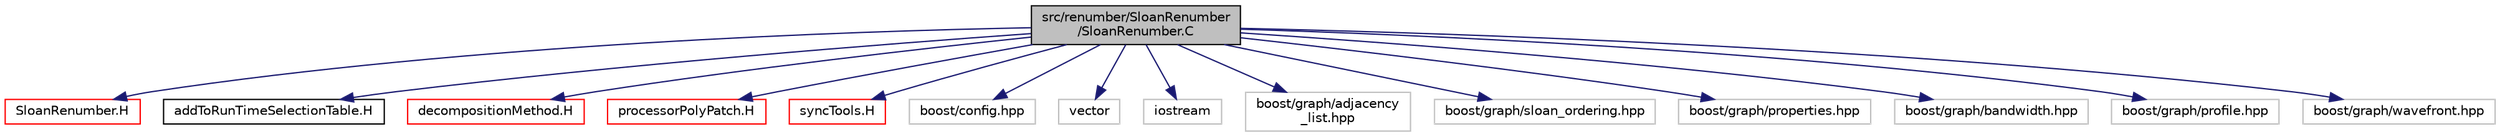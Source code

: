 digraph "src/renumber/SloanRenumber/SloanRenumber.C"
{
  bgcolor="transparent";
  edge [fontname="Helvetica",fontsize="10",labelfontname="Helvetica",labelfontsize="10"];
  node [fontname="Helvetica",fontsize="10",shape=record];
  Node1 [label="src/renumber/SloanRenumber\l/SloanRenumber.C",height=0.2,width=0.4,color="black", fillcolor="grey75", style="filled", fontcolor="black"];
  Node1 -> Node2 [color="midnightblue",fontsize="10",style="solid",fontname="Helvetica"];
  Node2 [label="SloanRenumber.H",height=0.2,width=0.4,color="red",URL="$a09633.html"];
  Node1 -> Node3 [color="midnightblue",fontsize="10",style="solid",fontname="Helvetica"];
  Node3 [label="addToRunTimeSelectionTable.H",height=0.2,width=0.4,color="black",URL="$a07867.html",tooltip="Macros for easy insertion into run-time selection tables. "];
  Node1 -> Node4 [color="midnightblue",fontsize="10",style="solid",fontname="Helvetica"];
  Node4 [label="decompositionMethod.H",height=0.2,width=0.4,color="red",URL="$a09118.html"];
  Node1 -> Node5 [color="midnightblue",fontsize="10",style="solid",fontname="Helvetica"];
  Node5 [label="processorPolyPatch.H",height=0.2,width=0.4,color="red",URL="$a08686.html"];
  Node1 -> Node6 [color="midnightblue",fontsize="10",style="solid",fontname="Helvetica"];
  Node6 [label="syncTools.H",height=0.2,width=0.4,color="red",URL="$a08703.html"];
  Node1 -> Node7 [color="midnightblue",fontsize="10",style="solid",fontname="Helvetica"];
  Node7 [label="boost/config.hpp",height=0.2,width=0.4,color="grey75"];
  Node1 -> Node8 [color="midnightblue",fontsize="10",style="solid",fontname="Helvetica"];
  Node8 [label="vector",height=0.2,width=0.4,color="grey75"];
  Node1 -> Node9 [color="midnightblue",fontsize="10",style="solid",fontname="Helvetica"];
  Node9 [label="iostream",height=0.2,width=0.4,color="grey75"];
  Node1 -> Node10 [color="midnightblue",fontsize="10",style="solid",fontname="Helvetica"];
  Node10 [label="boost/graph/adjacency\l_list.hpp",height=0.2,width=0.4,color="grey75"];
  Node1 -> Node11 [color="midnightblue",fontsize="10",style="solid",fontname="Helvetica"];
  Node11 [label="boost/graph/sloan_ordering.hpp",height=0.2,width=0.4,color="grey75"];
  Node1 -> Node12 [color="midnightblue",fontsize="10",style="solid",fontname="Helvetica"];
  Node12 [label="boost/graph/properties.hpp",height=0.2,width=0.4,color="grey75"];
  Node1 -> Node13 [color="midnightblue",fontsize="10",style="solid",fontname="Helvetica"];
  Node13 [label="boost/graph/bandwidth.hpp",height=0.2,width=0.4,color="grey75"];
  Node1 -> Node14 [color="midnightblue",fontsize="10",style="solid",fontname="Helvetica"];
  Node14 [label="boost/graph/profile.hpp",height=0.2,width=0.4,color="grey75"];
  Node1 -> Node15 [color="midnightblue",fontsize="10",style="solid",fontname="Helvetica"];
  Node15 [label="boost/graph/wavefront.hpp",height=0.2,width=0.4,color="grey75"];
}
